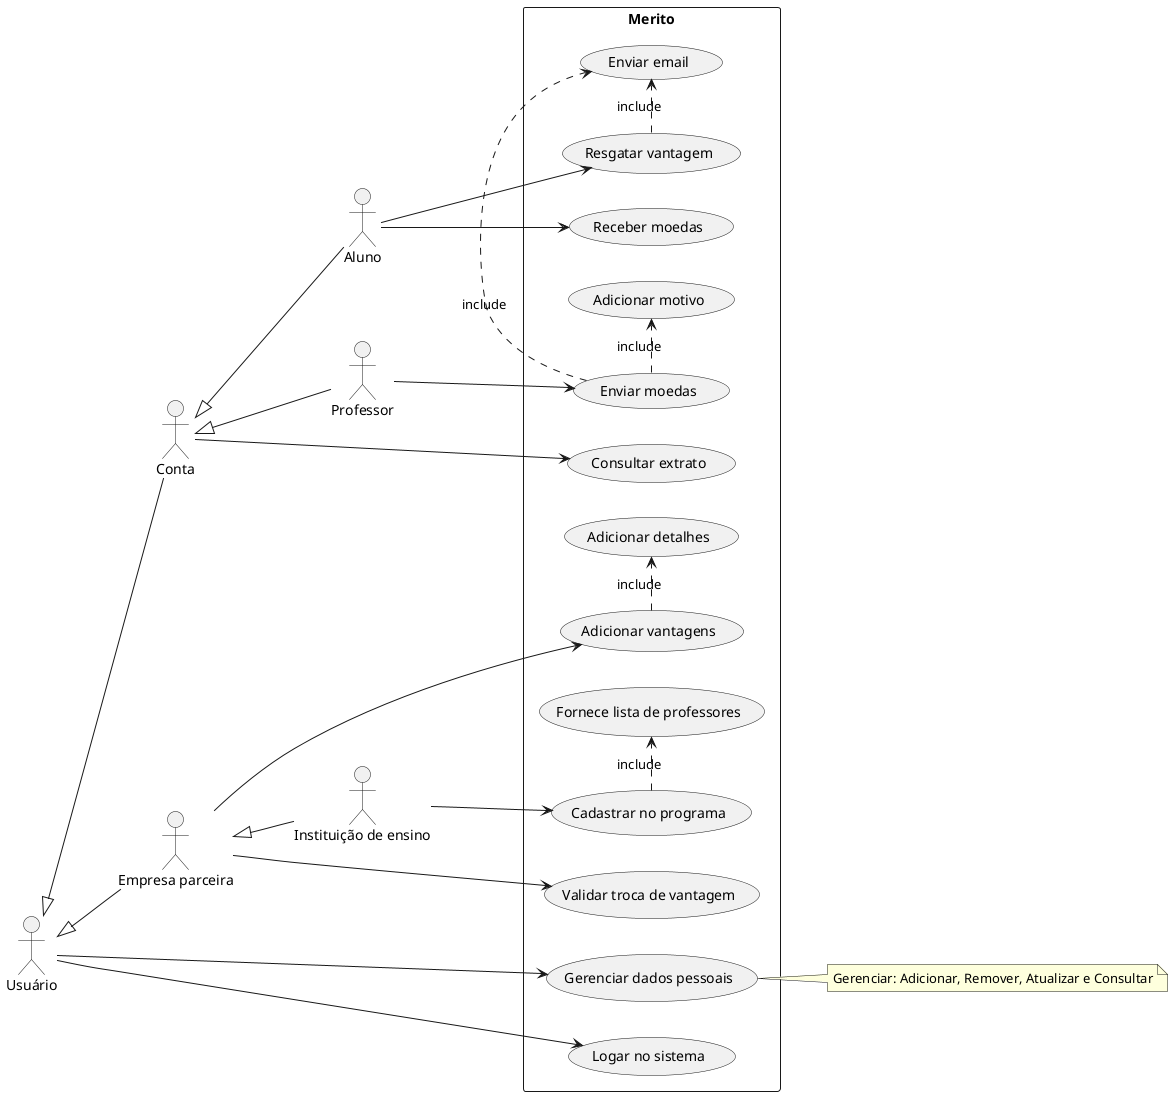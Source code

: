 @startuml

left to right direction

actor "Usuário" as User
actor Aluno as A
actor Professor as P
actor Conta as C
actor "Empresa parceira" as EP
actor "Instituição de ensino" as IE

rectangle Merito {
usecase "Gerenciar dados pessoais" as UC1
usecase "Consultar extrato" as UC2
usecase "Adicionar vantagens" as UC3
usecase "Enviar moedas" as UC4
usecase "Receber moedas" as UC5
usecase "Adicionar detalhes" as UC8
usecase "Adicionar motivo" as UC9
usecase "Resgatar vantagem" as UC11
usecase "Logar no sistema" as UC12
usecase "Enviar email" as UC14
usecase "Cadastrar no programa" as UC15
usecase "Fornece lista de professores" as UC16
usecase "Validar troca de vantagem" as UC17
}

UC4 .> UC9 : include
UC3 .> UC8 : include
UC11 .> UC14 : include
UC4 .> UC14 : include
UC15 .> UC16 : include

User <|-- C
C <|-- A
C <|-- P
User <|-- EP
User --> UC1

EP <|-- IE

A --> UC5

EP --> UC3
EP --> UC17
C --> UC2
A --> UC11
P --> UC4
IE --> UC15
User --> UC12

note right of UC1
    Gerenciar: Adicionar, Remover, Atualizar e Consultar
end note

@enduml